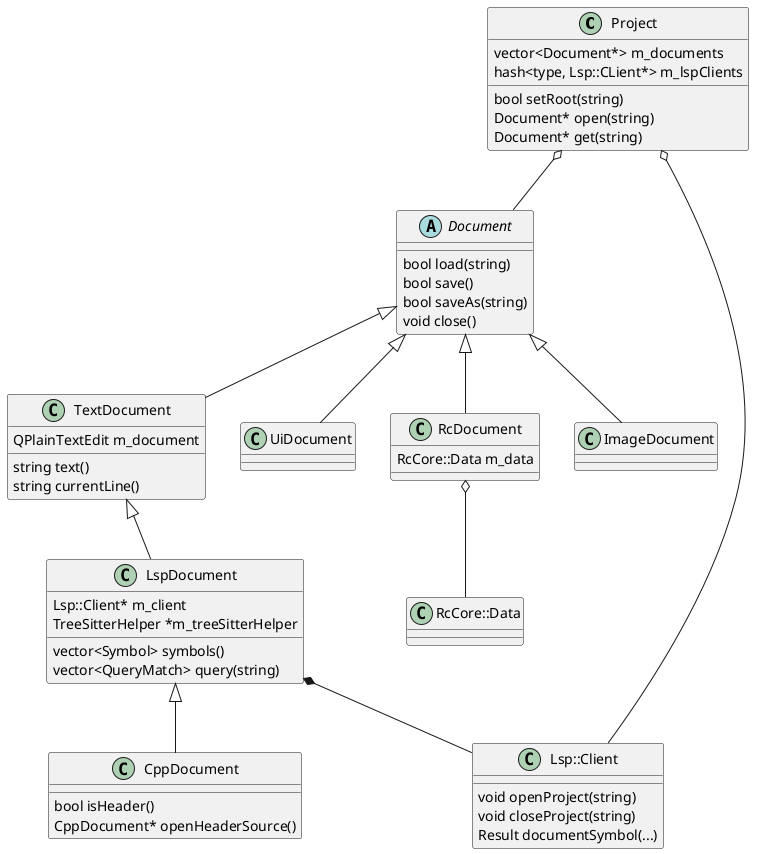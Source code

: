 @startuml
class Project {
  vector<Document*> m_documents
  hash<type, Lsp::CLient*> m_lspClients
  bool setRoot(string)
  Document* open(string)
  Document* get(string)
}
abstract class Document {
  bool load(string)
  bool save()
  bool saveAs(string)
  void close()
}
class TextDocument {
  QPlainTextEdit m_document
  string text()
  string currentLine()
}
class UiDocument
class RcDocument {
  RcCore::Data m_data
}
class RcCore::Data
class ImageDocument
class LspDocument {
  Lsp::Client* m_client
  TreeSitterHelper *m_treeSitterHelper
  vector<Symbol> symbols()
  vector<QueryMatch> query(string)
}
class CppDocument {
  bool isHeader()
  CppDocument* openHeaderSource()
}
class Lsp::Client {
  void openProject(string)
  void closeProject(string)
  Result documentSymbol(...)
}

Project o-- Document
Document <|-- TextDocument
Document <|-- UiDocument
Document <|-- RcDocument
RcDocument o-- RcCore::Data
Document <|-- ImageDocument
TextDocument <|-- LspDocument
LspDocument <|-- CppDocument
Project o-- Lsp::Client
LspDocument *-- Lsp::Client


@enduml
